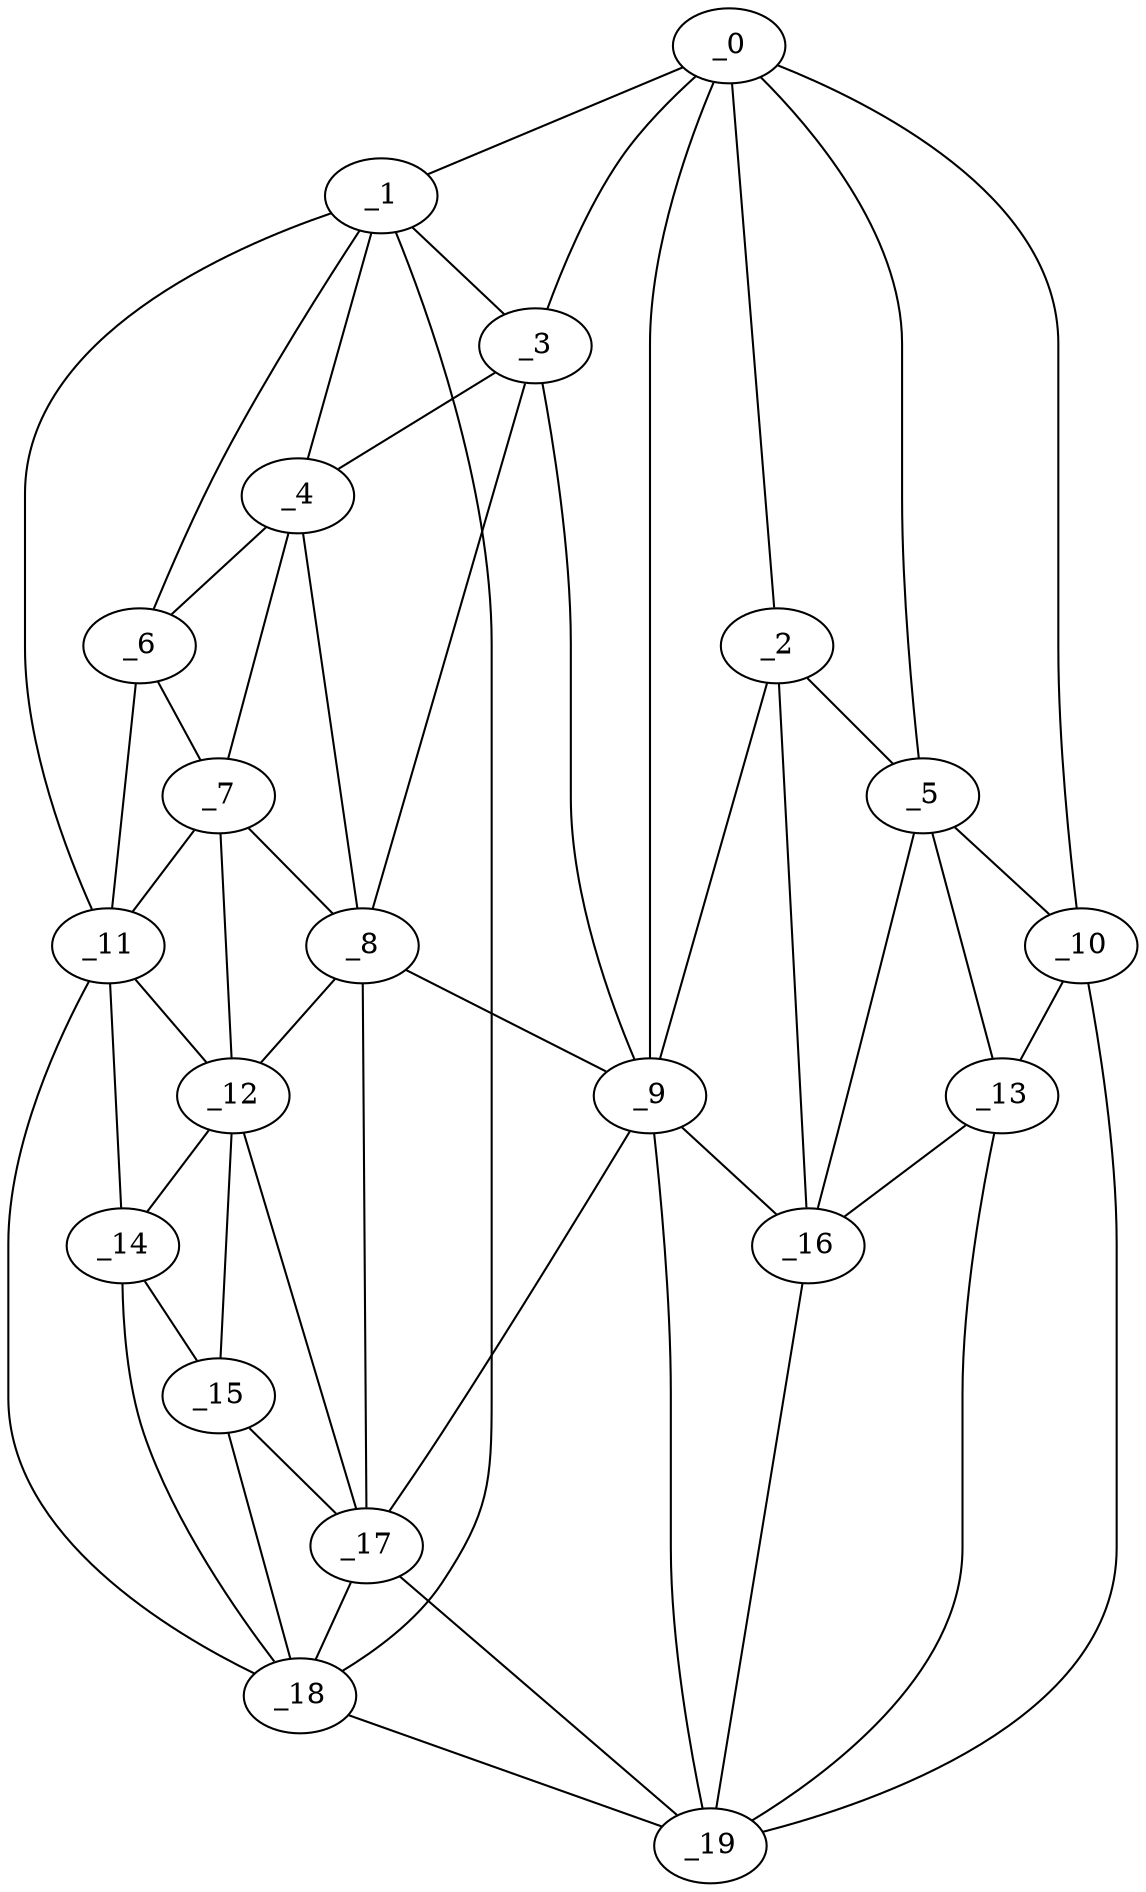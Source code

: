 graph "obj33__0.gxl" {
	_0	 [x=41,
		y=55];
	_1	 [x=44,
		y=123];
	_0 -- _1	 [valence=1];
	_2	 [x=50,
		y=49];
	_0 -- _2	 [valence=1];
	_3	 [x=50,
		y=85];
	_0 -- _3	 [valence=2];
	_5	 [x=54,
		y=36];
	_0 -- _5	 [valence=2];
	_9	 [x=63,
		y=72];
	_0 -- _9	 [valence=2];
	_10	 [x=64,
		y=2];
	_0 -- _10	 [valence=1];
	_1 -- _3	 [valence=2];
	_4	 [x=51,
		y=91];
	_1 -- _4	 [valence=1];
	_6	 [x=54,
		y=110];
	_1 -- _6	 [valence=2];
	_11	 [x=70,
		y=114];
	_1 -- _11	 [valence=1];
	_18	 [x=89,
		y=123];
	_1 -- _18	 [valence=1];
	_2 -- _5	 [valence=1];
	_2 -- _9	 [valence=2];
	_16	 [x=80,
		y=49];
	_2 -- _16	 [valence=2];
	_3 -- _4	 [valence=2];
	_8	 [x=58,
		y=87];
	_3 -- _8	 [valence=1];
	_3 -- _9	 [valence=2];
	_4 -- _6	 [valence=2];
	_7	 [x=55,
		y=97];
	_4 -- _7	 [valence=2];
	_4 -- _8	 [valence=2];
	_5 -- _10	 [valence=1];
	_13	 [x=75,
		y=35];
	_5 -- _13	 [valence=1];
	_5 -- _16	 [valence=2];
	_6 -- _7	 [valence=1];
	_6 -- _11	 [valence=1];
	_7 -- _8	 [valence=2];
	_7 -- _11	 [valence=2];
	_12	 [x=71,
		y=94];
	_7 -- _12	 [valence=2];
	_8 -- _9	 [valence=2];
	_8 -- _12	 [valence=2];
	_17	 [x=80,
		y=86];
	_8 -- _17	 [valence=1];
	_9 -- _16	 [valence=1];
	_9 -- _17	 [valence=2];
	_19	 [x=90,
		y=55];
	_9 -- _19	 [valence=2];
	_10 -- _13	 [valence=2];
	_10 -- _19	 [valence=1];
	_11 -- _12	 [valence=1];
	_14	 [x=76,
		y=111];
	_11 -- _14	 [valence=1];
	_11 -- _18	 [valence=2];
	_12 -- _14	 [valence=1];
	_15	 [x=78,
		y=99];
	_12 -- _15	 [valence=2];
	_12 -- _17	 [valence=2];
	_13 -- _16	 [valence=2];
	_13 -- _19	 [valence=1];
	_14 -- _15	 [valence=2];
	_14 -- _18	 [valence=2];
	_15 -- _17	 [valence=1];
	_15 -- _18	 [valence=1];
	_16 -- _19	 [valence=2];
	_17 -- _18	 [valence=2];
	_17 -- _19	 [valence=2];
	_18 -- _19	 [valence=1];
}

